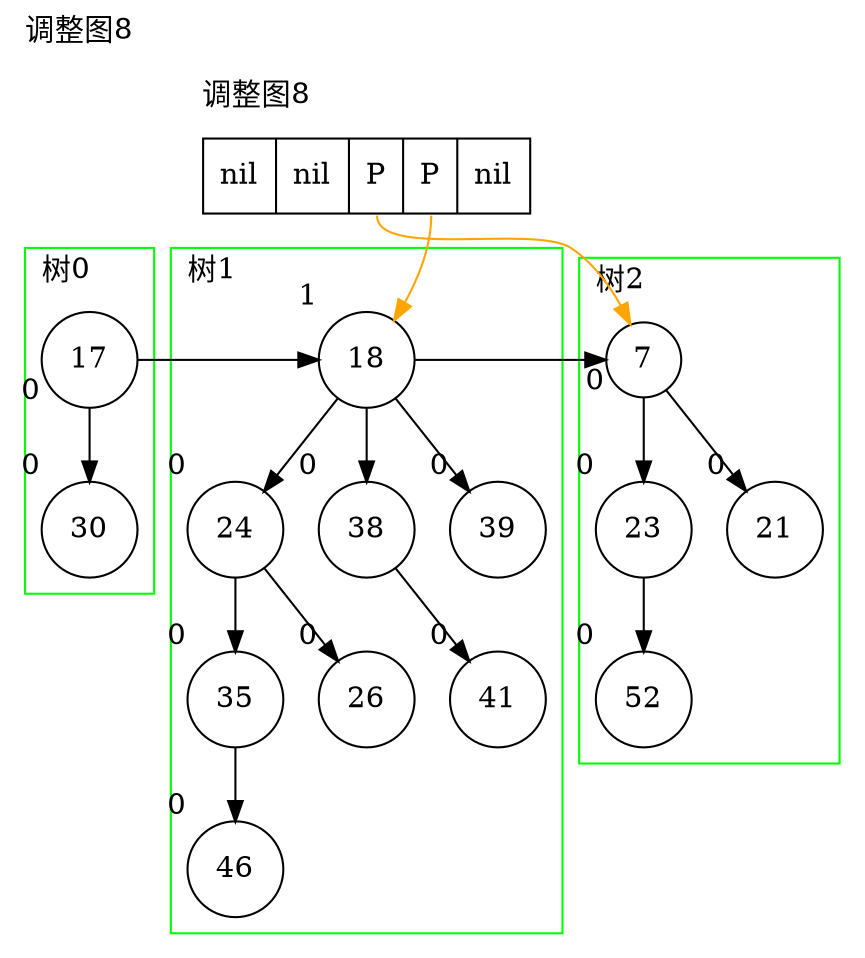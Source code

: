 digraph g{
node[shape=circle];
label="调整图8";
labeljust=l;
labelloc=t;
subgraph cluster_array { penwidth=0; narray[label=" <f0>  nil | <f1>  nil | <f2>  P | <f3>  P | <f4>  nil ", shape=record]; }
subgraph cluster_0 {
pencolor=green;label="树0";
n208[label=17, xlabel=0];
n209[label=30, xlabel=0];
n208->n209;
}
narray->n208[style=invis];
subgraph cluster_1 {
pencolor=green;label="树1";
n210[label=18, xlabel=1];
n211[label=24, xlabel=0];
n210->n211;
n212[label=35, xlabel=0];
n211->n212;
n213[label=46, xlabel=0];
n212->n213;
n214[label=26, xlabel=0];
n211->n214;
n215[label=38, xlabel=0];
n210->n215;
n216[label=41, xlabel=0];
n215->n216;
n217[label=39, xlabel=0];
n210->n217;
}
n208->n210[constraint=false];
narray->n210[style=invis];
narray:f3->n210[style=filled,color=orange,constraint=false];
subgraph cluster_2 {
pencolor=green;label="树2";
n218[label=7, xlabel=0];
n219[label=23, xlabel=0];
n218->n219;
n220[label=52, xlabel=0];
n219->n220;
n221[label=21, xlabel=0];
n218->n221;
}
n210->n218[constraint=false];
narray->n218[style=invis];
narray:f2->n218[style=filled,color=orange,constraint=false];
}
